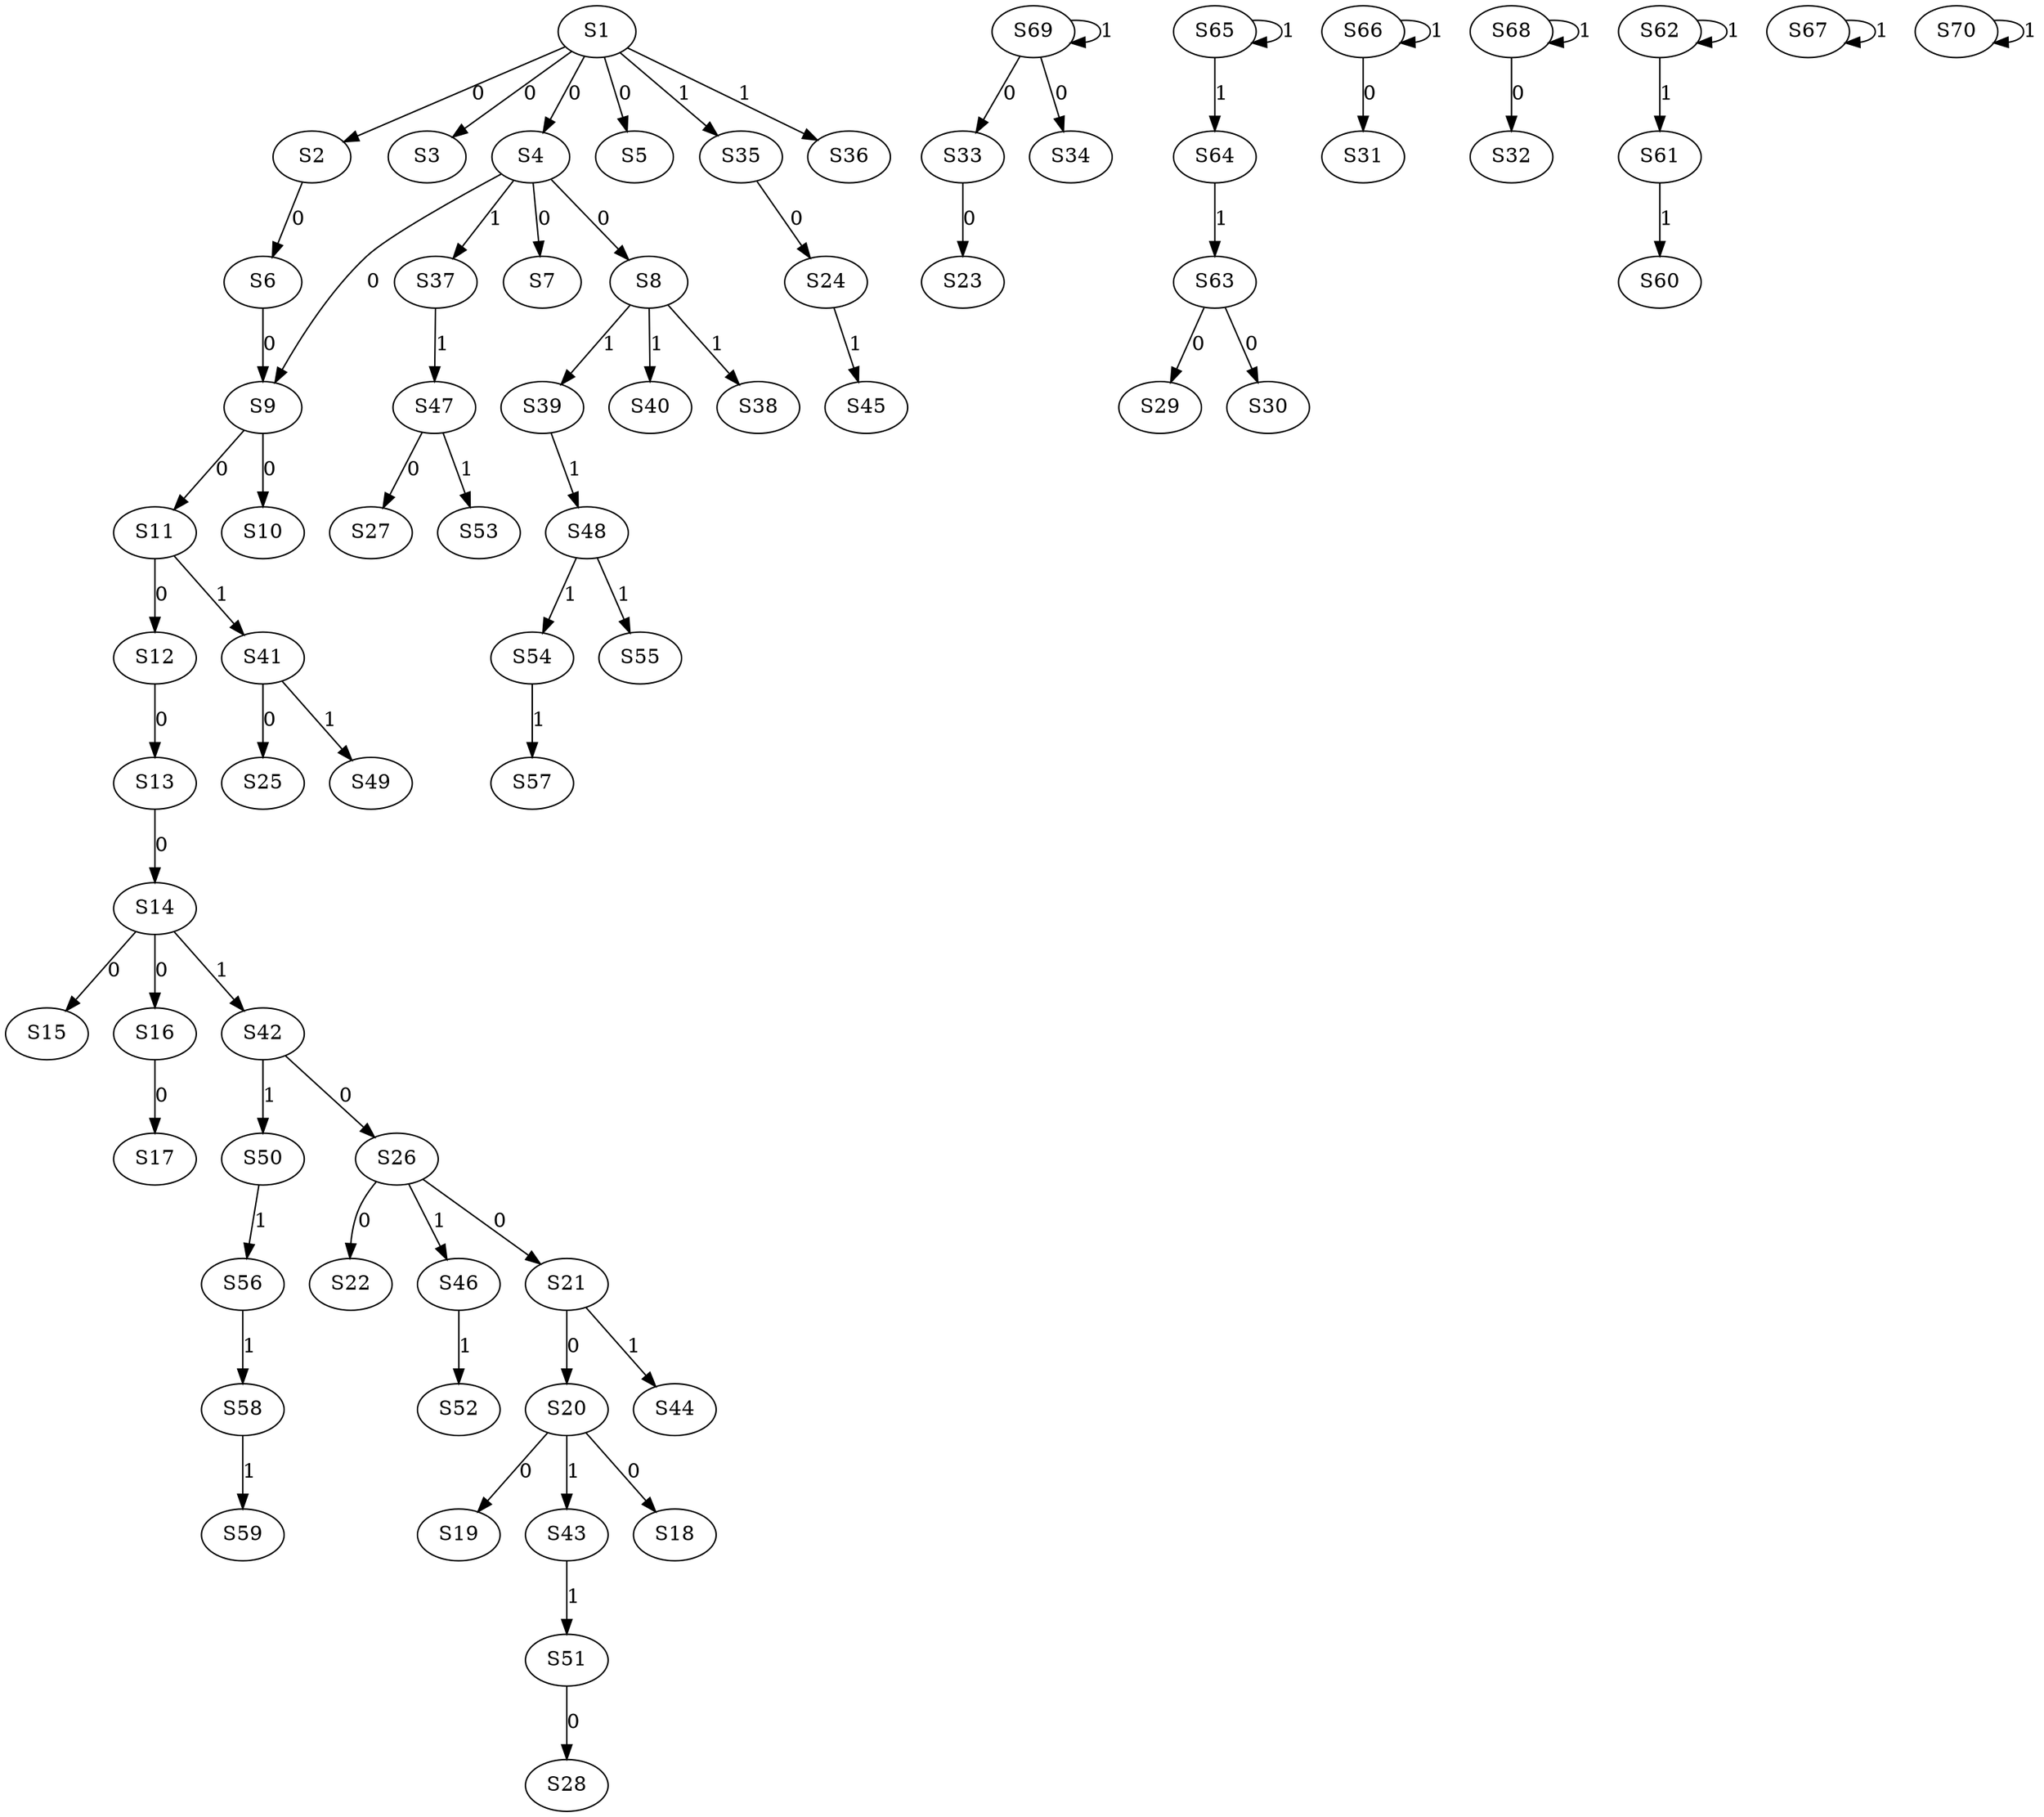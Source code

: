 strict digraph {
	S1 -> S2 [ label = 0 ];
	S1 -> S3 [ label = 0 ];
	S1 -> S4 [ label = 0 ];
	S1 -> S5 [ label = 0 ];
	S2 -> S6 [ label = 0 ];
	S4 -> S7 [ label = 0 ];
	S4 -> S8 [ label = 0 ];
	S6 -> S9 [ label = 0 ];
	S9 -> S10 [ label = 0 ];
	S9 -> S11 [ label = 0 ];
	S11 -> S12 [ label = 0 ];
	S12 -> S13 [ label = 0 ];
	S13 -> S14 [ label = 0 ];
	S14 -> S15 [ label = 0 ];
	S14 -> S16 [ label = 0 ];
	S16 -> S17 [ label = 0 ];
	S20 -> S18 [ label = 0 ];
	S20 -> S19 [ label = 0 ];
	S21 -> S20 [ label = 0 ];
	S26 -> S21 [ label = 0 ];
	S26 -> S22 [ label = 0 ];
	S33 -> S23 [ label = 0 ];
	S35 -> S24 [ label = 0 ];
	S41 -> S25 [ label = 0 ];
	S42 -> S26 [ label = 0 ];
	S47 -> S27 [ label = 0 ];
	S51 -> S28 [ label = 0 ];
	S63 -> S29 [ label = 0 ];
	S63 -> S30 [ label = 0 ];
	S66 -> S31 [ label = 0 ];
	S68 -> S32 [ label = 0 ];
	S69 -> S33 [ label = 0 ];
	S69 -> S34 [ label = 0 ];
	S1 -> S35 [ label = 1 ];
	S1 -> S36 [ label = 1 ];
	S4 -> S37 [ label = 1 ];
	S8 -> S38 [ label = 1 ];
	S8 -> S39 [ label = 1 ];
	S8 -> S40 [ label = 1 ];
	S11 -> S41 [ label = 1 ];
	S14 -> S42 [ label = 1 ];
	S20 -> S43 [ label = 1 ];
	S21 -> S44 [ label = 1 ];
	S24 -> S45 [ label = 1 ];
	S26 -> S46 [ label = 1 ];
	S37 -> S47 [ label = 1 ];
	S39 -> S48 [ label = 1 ];
	S41 -> S49 [ label = 1 ];
	S42 -> S50 [ label = 1 ];
	S43 -> S51 [ label = 1 ];
	S46 -> S52 [ label = 1 ];
	S47 -> S53 [ label = 1 ];
	S48 -> S54 [ label = 1 ];
	S48 -> S55 [ label = 1 ];
	S50 -> S56 [ label = 1 ];
	S54 -> S57 [ label = 1 ];
	S56 -> S58 [ label = 1 ];
	S58 -> S59 [ label = 1 ];
	S61 -> S60 [ label = 1 ];
	S62 -> S61 [ label = 1 ];
	S62 -> S62 [ label = 1 ];
	S64 -> S63 [ label = 1 ];
	S65 -> S64 [ label = 1 ];
	S65 -> S65 [ label = 1 ];
	S66 -> S66 [ label = 1 ];
	S67 -> S67 [ label = 1 ];
	S68 -> S68 [ label = 1 ];
	S69 -> S69 [ label = 1 ];
	S70 -> S70 [ label = 1 ];
	S4 -> S9 [ label = 0 ];
}